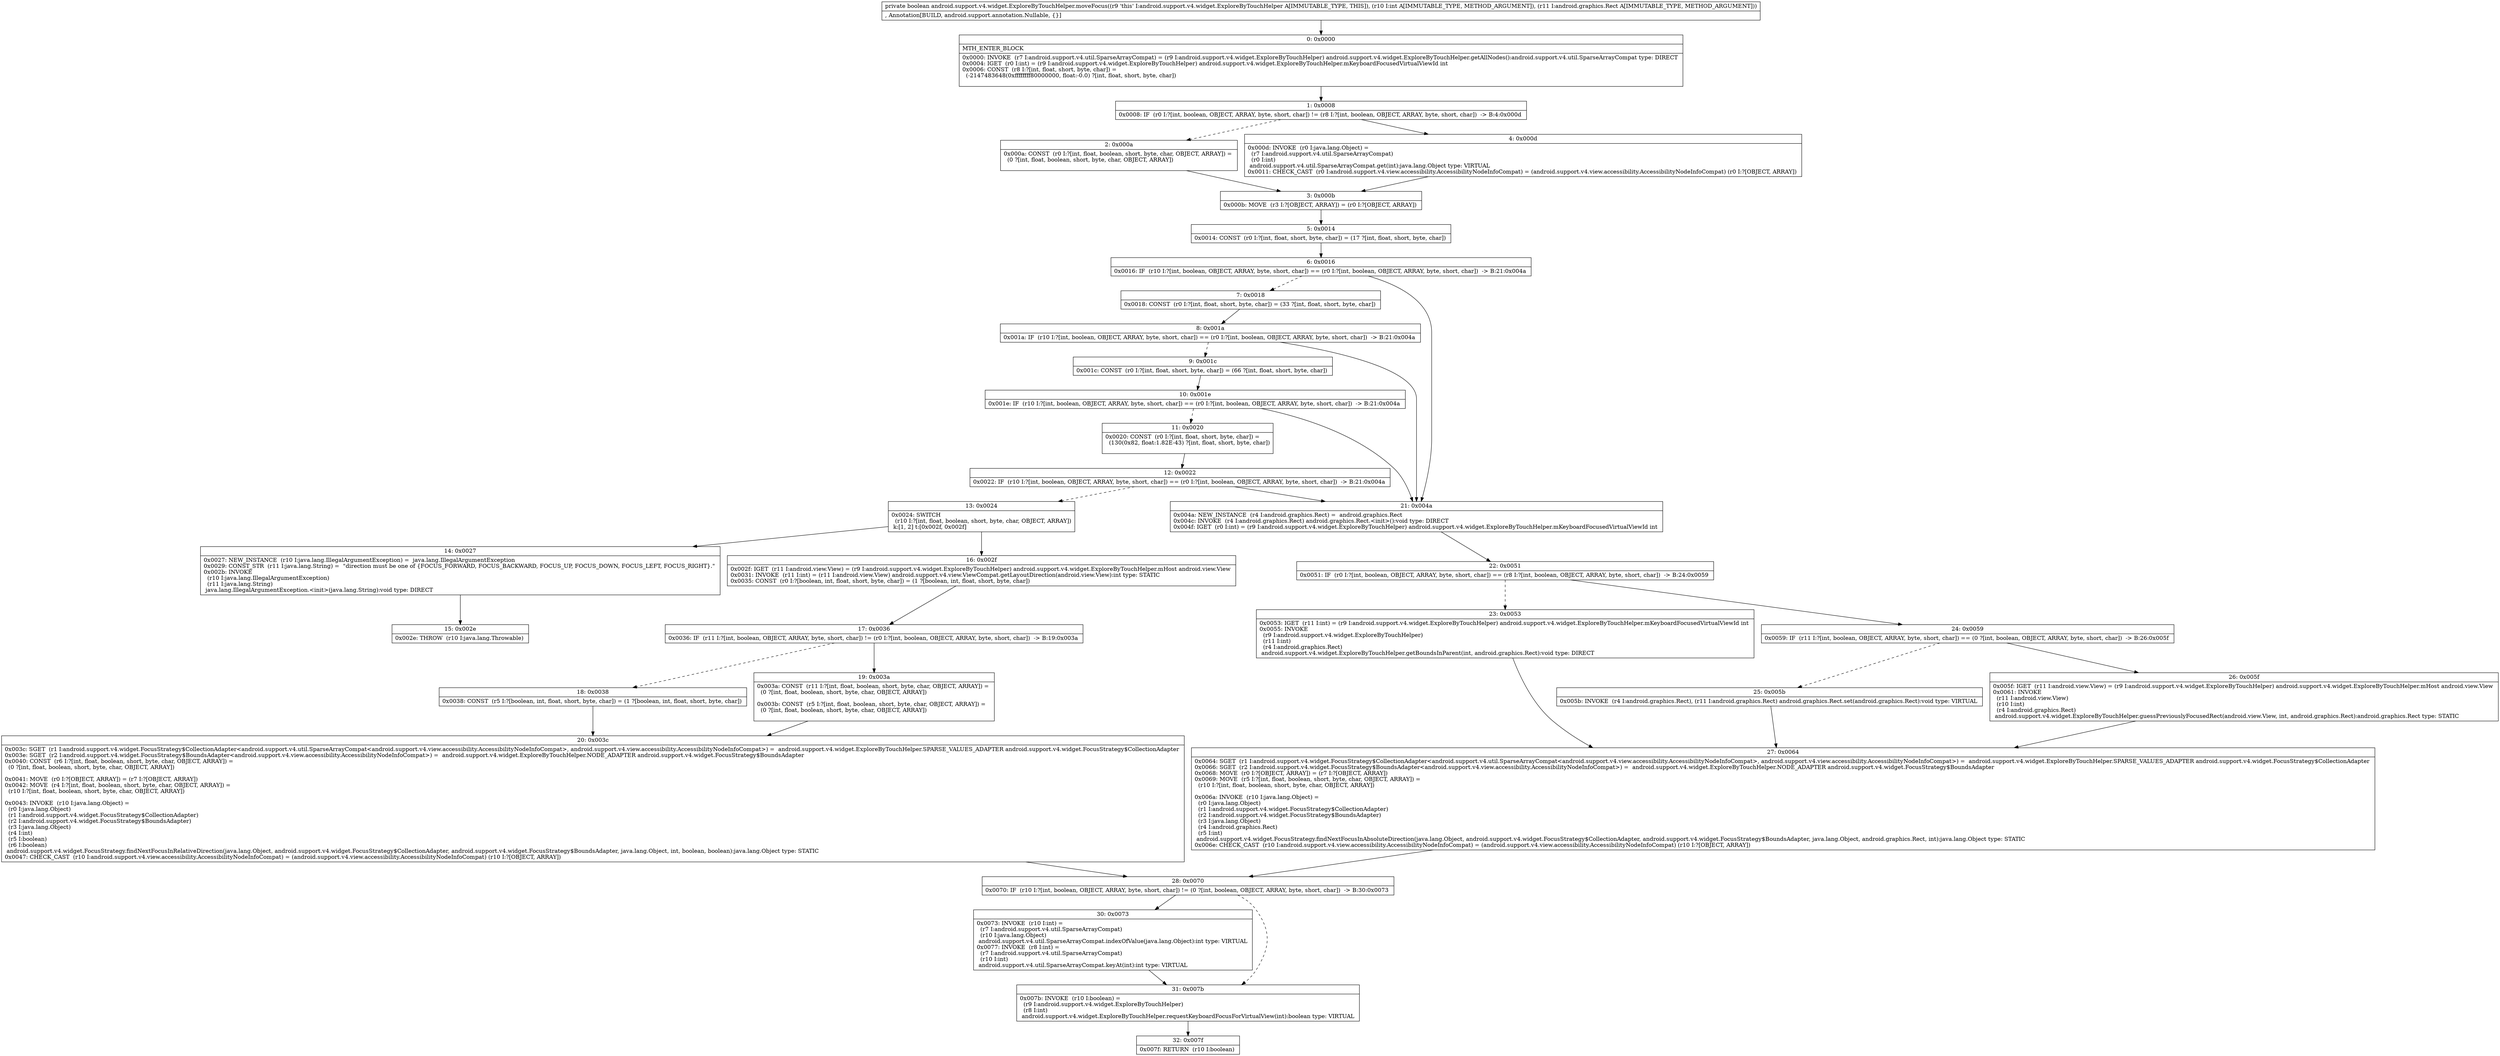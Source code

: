 digraph "CFG forandroid.support.v4.widget.ExploreByTouchHelper.moveFocus(ILandroid\/graphics\/Rect;)Z" {
Node_0 [shape=record,label="{0\:\ 0x0000|MTH_ENTER_BLOCK\l|0x0000: INVOKE  (r7 I:android.support.v4.util.SparseArrayCompat) = (r9 I:android.support.v4.widget.ExploreByTouchHelper) android.support.v4.widget.ExploreByTouchHelper.getAllNodes():android.support.v4.util.SparseArrayCompat type: DIRECT \l0x0004: IGET  (r0 I:int) = (r9 I:android.support.v4.widget.ExploreByTouchHelper) android.support.v4.widget.ExploreByTouchHelper.mKeyboardFocusedVirtualViewId int \l0x0006: CONST  (r8 I:?[int, float, short, byte, char]) = \l  (\-2147483648(0xffffffff80000000, float:\-0.0) ?[int, float, short, byte, char])\l \l}"];
Node_1 [shape=record,label="{1\:\ 0x0008|0x0008: IF  (r0 I:?[int, boolean, OBJECT, ARRAY, byte, short, char]) != (r8 I:?[int, boolean, OBJECT, ARRAY, byte, short, char])  \-\> B:4:0x000d \l}"];
Node_2 [shape=record,label="{2\:\ 0x000a|0x000a: CONST  (r0 I:?[int, float, boolean, short, byte, char, OBJECT, ARRAY]) = \l  (0 ?[int, float, boolean, short, byte, char, OBJECT, ARRAY])\l \l}"];
Node_3 [shape=record,label="{3\:\ 0x000b|0x000b: MOVE  (r3 I:?[OBJECT, ARRAY]) = (r0 I:?[OBJECT, ARRAY]) \l}"];
Node_4 [shape=record,label="{4\:\ 0x000d|0x000d: INVOKE  (r0 I:java.lang.Object) = \l  (r7 I:android.support.v4.util.SparseArrayCompat)\l  (r0 I:int)\l android.support.v4.util.SparseArrayCompat.get(int):java.lang.Object type: VIRTUAL \l0x0011: CHECK_CAST  (r0 I:android.support.v4.view.accessibility.AccessibilityNodeInfoCompat) = (android.support.v4.view.accessibility.AccessibilityNodeInfoCompat) (r0 I:?[OBJECT, ARRAY]) \l}"];
Node_5 [shape=record,label="{5\:\ 0x0014|0x0014: CONST  (r0 I:?[int, float, short, byte, char]) = (17 ?[int, float, short, byte, char]) \l}"];
Node_6 [shape=record,label="{6\:\ 0x0016|0x0016: IF  (r10 I:?[int, boolean, OBJECT, ARRAY, byte, short, char]) == (r0 I:?[int, boolean, OBJECT, ARRAY, byte, short, char])  \-\> B:21:0x004a \l}"];
Node_7 [shape=record,label="{7\:\ 0x0018|0x0018: CONST  (r0 I:?[int, float, short, byte, char]) = (33 ?[int, float, short, byte, char]) \l}"];
Node_8 [shape=record,label="{8\:\ 0x001a|0x001a: IF  (r10 I:?[int, boolean, OBJECT, ARRAY, byte, short, char]) == (r0 I:?[int, boolean, OBJECT, ARRAY, byte, short, char])  \-\> B:21:0x004a \l}"];
Node_9 [shape=record,label="{9\:\ 0x001c|0x001c: CONST  (r0 I:?[int, float, short, byte, char]) = (66 ?[int, float, short, byte, char]) \l}"];
Node_10 [shape=record,label="{10\:\ 0x001e|0x001e: IF  (r10 I:?[int, boolean, OBJECT, ARRAY, byte, short, char]) == (r0 I:?[int, boolean, OBJECT, ARRAY, byte, short, char])  \-\> B:21:0x004a \l}"];
Node_11 [shape=record,label="{11\:\ 0x0020|0x0020: CONST  (r0 I:?[int, float, short, byte, char]) = \l  (130(0x82, float:1.82E\-43) ?[int, float, short, byte, char])\l \l}"];
Node_12 [shape=record,label="{12\:\ 0x0022|0x0022: IF  (r10 I:?[int, boolean, OBJECT, ARRAY, byte, short, char]) == (r0 I:?[int, boolean, OBJECT, ARRAY, byte, short, char])  \-\> B:21:0x004a \l}"];
Node_13 [shape=record,label="{13\:\ 0x0024|0x0024: SWITCH  \l  (r10 I:?[int, float, boolean, short, byte, char, OBJECT, ARRAY])\l k:[1, 2] t:[0x002f, 0x002f] \l}"];
Node_14 [shape=record,label="{14\:\ 0x0027|0x0027: NEW_INSTANCE  (r10 I:java.lang.IllegalArgumentException) =  java.lang.IllegalArgumentException \l0x0029: CONST_STR  (r11 I:java.lang.String) =  \"direction must be one of \{FOCUS_FORWARD, FOCUS_BACKWARD, FOCUS_UP, FOCUS_DOWN, FOCUS_LEFT, FOCUS_RIGHT\}.\" \l0x002b: INVOKE  \l  (r10 I:java.lang.IllegalArgumentException)\l  (r11 I:java.lang.String)\l java.lang.IllegalArgumentException.\<init\>(java.lang.String):void type: DIRECT \l}"];
Node_15 [shape=record,label="{15\:\ 0x002e|0x002e: THROW  (r10 I:java.lang.Throwable) \l}"];
Node_16 [shape=record,label="{16\:\ 0x002f|0x002f: IGET  (r11 I:android.view.View) = (r9 I:android.support.v4.widget.ExploreByTouchHelper) android.support.v4.widget.ExploreByTouchHelper.mHost android.view.View \l0x0031: INVOKE  (r11 I:int) = (r11 I:android.view.View) android.support.v4.view.ViewCompat.getLayoutDirection(android.view.View):int type: STATIC \l0x0035: CONST  (r0 I:?[boolean, int, float, short, byte, char]) = (1 ?[boolean, int, float, short, byte, char]) \l}"];
Node_17 [shape=record,label="{17\:\ 0x0036|0x0036: IF  (r11 I:?[int, boolean, OBJECT, ARRAY, byte, short, char]) != (r0 I:?[int, boolean, OBJECT, ARRAY, byte, short, char])  \-\> B:19:0x003a \l}"];
Node_18 [shape=record,label="{18\:\ 0x0038|0x0038: CONST  (r5 I:?[boolean, int, float, short, byte, char]) = (1 ?[boolean, int, float, short, byte, char]) \l}"];
Node_19 [shape=record,label="{19\:\ 0x003a|0x003a: CONST  (r11 I:?[int, float, boolean, short, byte, char, OBJECT, ARRAY]) = \l  (0 ?[int, float, boolean, short, byte, char, OBJECT, ARRAY])\l \l0x003b: CONST  (r5 I:?[int, float, boolean, short, byte, char, OBJECT, ARRAY]) = \l  (0 ?[int, float, boolean, short, byte, char, OBJECT, ARRAY])\l \l}"];
Node_20 [shape=record,label="{20\:\ 0x003c|0x003c: SGET  (r1 I:android.support.v4.widget.FocusStrategy$CollectionAdapter\<android.support.v4.util.SparseArrayCompat\<android.support.v4.view.accessibility.AccessibilityNodeInfoCompat\>, android.support.v4.view.accessibility.AccessibilityNodeInfoCompat\>) =  android.support.v4.widget.ExploreByTouchHelper.SPARSE_VALUES_ADAPTER android.support.v4.widget.FocusStrategy$CollectionAdapter \l0x003e: SGET  (r2 I:android.support.v4.widget.FocusStrategy$BoundsAdapter\<android.support.v4.view.accessibility.AccessibilityNodeInfoCompat\>) =  android.support.v4.widget.ExploreByTouchHelper.NODE_ADAPTER android.support.v4.widget.FocusStrategy$BoundsAdapter \l0x0040: CONST  (r6 I:?[int, float, boolean, short, byte, char, OBJECT, ARRAY]) = \l  (0 ?[int, float, boolean, short, byte, char, OBJECT, ARRAY])\l \l0x0041: MOVE  (r0 I:?[OBJECT, ARRAY]) = (r7 I:?[OBJECT, ARRAY]) \l0x0042: MOVE  (r4 I:?[int, float, boolean, short, byte, char, OBJECT, ARRAY]) = \l  (r10 I:?[int, float, boolean, short, byte, char, OBJECT, ARRAY])\l \l0x0043: INVOKE  (r10 I:java.lang.Object) = \l  (r0 I:java.lang.Object)\l  (r1 I:android.support.v4.widget.FocusStrategy$CollectionAdapter)\l  (r2 I:android.support.v4.widget.FocusStrategy$BoundsAdapter)\l  (r3 I:java.lang.Object)\l  (r4 I:int)\l  (r5 I:boolean)\l  (r6 I:boolean)\l android.support.v4.widget.FocusStrategy.findNextFocusInRelativeDirection(java.lang.Object, android.support.v4.widget.FocusStrategy$CollectionAdapter, android.support.v4.widget.FocusStrategy$BoundsAdapter, java.lang.Object, int, boolean, boolean):java.lang.Object type: STATIC \l0x0047: CHECK_CAST  (r10 I:android.support.v4.view.accessibility.AccessibilityNodeInfoCompat) = (android.support.v4.view.accessibility.AccessibilityNodeInfoCompat) (r10 I:?[OBJECT, ARRAY]) \l}"];
Node_21 [shape=record,label="{21\:\ 0x004a|0x004a: NEW_INSTANCE  (r4 I:android.graphics.Rect) =  android.graphics.Rect \l0x004c: INVOKE  (r4 I:android.graphics.Rect) android.graphics.Rect.\<init\>():void type: DIRECT \l0x004f: IGET  (r0 I:int) = (r9 I:android.support.v4.widget.ExploreByTouchHelper) android.support.v4.widget.ExploreByTouchHelper.mKeyboardFocusedVirtualViewId int \l}"];
Node_22 [shape=record,label="{22\:\ 0x0051|0x0051: IF  (r0 I:?[int, boolean, OBJECT, ARRAY, byte, short, char]) == (r8 I:?[int, boolean, OBJECT, ARRAY, byte, short, char])  \-\> B:24:0x0059 \l}"];
Node_23 [shape=record,label="{23\:\ 0x0053|0x0053: IGET  (r11 I:int) = (r9 I:android.support.v4.widget.ExploreByTouchHelper) android.support.v4.widget.ExploreByTouchHelper.mKeyboardFocusedVirtualViewId int \l0x0055: INVOKE  \l  (r9 I:android.support.v4.widget.ExploreByTouchHelper)\l  (r11 I:int)\l  (r4 I:android.graphics.Rect)\l android.support.v4.widget.ExploreByTouchHelper.getBoundsInParent(int, android.graphics.Rect):void type: DIRECT \l}"];
Node_24 [shape=record,label="{24\:\ 0x0059|0x0059: IF  (r11 I:?[int, boolean, OBJECT, ARRAY, byte, short, char]) == (0 ?[int, boolean, OBJECT, ARRAY, byte, short, char])  \-\> B:26:0x005f \l}"];
Node_25 [shape=record,label="{25\:\ 0x005b|0x005b: INVOKE  (r4 I:android.graphics.Rect), (r11 I:android.graphics.Rect) android.graphics.Rect.set(android.graphics.Rect):void type: VIRTUAL \l}"];
Node_26 [shape=record,label="{26\:\ 0x005f|0x005f: IGET  (r11 I:android.view.View) = (r9 I:android.support.v4.widget.ExploreByTouchHelper) android.support.v4.widget.ExploreByTouchHelper.mHost android.view.View \l0x0061: INVOKE  \l  (r11 I:android.view.View)\l  (r10 I:int)\l  (r4 I:android.graphics.Rect)\l android.support.v4.widget.ExploreByTouchHelper.guessPreviouslyFocusedRect(android.view.View, int, android.graphics.Rect):android.graphics.Rect type: STATIC \l}"];
Node_27 [shape=record,label="{27\:\ 0x0064|0x0064: SGET  (r1 I:android.support.v4.widget.FocusStrategy$CollectionAdapter\<android.support.v4.util.SparseArrayCompat\<android.support.v4.view.accessibility.AccessibilityNodeInfoCompat\>, android.support.v4.view.accessibility.AccessibilityNodeInfoCompat\>) =  android.support.v4.widget.ExploreByTouchHelper.SPARSE_VALUES_ADAPTER android.support.v4.widget.FocusStrategy$CollectionAdapter \l0x0066: SGET  (r2 I:android.support.v4.widget.FocusStrategy$BoundsAdapter\<android.support.v4.view.accessibility.AccessibilityNodeInfoCompat\>) =  android.support.v4.widget.ExploreByTouchHelper.NODE_ADAPTER android.support.v4.widget.FocusStrategy$BoundsAdapter \l0x0068: MOVE  (r0 I:?[OBJECT, ARRAY]) = (r7 I:?[OBJECT, ARRAY]) \l0x0069: MOVE  (r5 I:?[int, float, boolean, short, byte, char, OBJECT, ARRAY]) = \l  (r10 I:?[int, float, boolean, short, byte, char, OBJECT, ARRAY])\l \l0x006a: INVOKE  (r10 I:java.lang.Object) = \l  (r0 I:java.lang.Object)\l  (r1 I:android.support.v4.widget.FocusStrategy$CollectionAdapter)\l  (r2 I:android.support.v4.widget.FocusStrategy$BoundsAdapter)\l  (r3 I:java.lang.Object)\l  (r4 I:android.graphics.Rect)\l  (r5 I:int)\l android.support.v4.widget.FocusStrategy.findNextFocusInAbsoluteDirection(java.lang.Object, android.support.v4.widget.FocusStrategy$CollectionAdapter, android.support.v4.widget.FocusStrategy$BoundsAdapter, java.lang.Object, android.graphics.Rect, int):java.lang.Object type: STATIC \l0x006e: CHECK_CAST  (r10 I:android.support.v4.view.accessibility.AccessibilityNodeInfoCompat) = (android.support.v4.view.accessibility.AccessibilityNodeInfoCompat) (r10 I:?[OBJECT, ARRAY]) \l}"];
Node_28 [shape=record,label="{28\:\ 0x0070|0x0070: IF  (r10 I:?[int, boolean, OBJECT, ARRAY, byte, short, char]) != (0 ?[int, boolean, OBJECT, ARRAY, byte, short, char])  \-\> B:30:0x0073 \l}"];
Node_30 [shape=record,label="{30\:\ 0x0073|0x0073: INVOKE  (r10 I:int) = \l  (r7 I:android.support.v4.util.SparseArrayCompat)\l  (r10 I:java.lang.Object)\l android.support.v4.util.SparseArrayCompat.indexOfValue(java.lang.Object):int type: VIRTUAL \l0x0077: INVOKE  (r8 I:int) = \l  (r7 I:android.support.v4.util.SparseArrayCompat)\l  (r10 I:int)\l android.support.v4.util.SparseArrayCompat.keyAt(int):int type: VIRTUAL \l}"];
Node_31 [shape=record,label="{31\:\ 0x007b|0x007b: INVOKE  (r10 I:boolean) = \l  (r9 I:android.support.v4.widget.ExploreByTouchHelper)\l  (r8 I:int)\l android.support.v4.widget.ExploreByTouchHelper.requestKeyboardFocusForVirtualView(int):boolean type: VIRTUAL \l}"];
Node_32 [shape=record,label="{32\:\ 0x007f|0x007f: RETURN  (r10 I:boolean) \l}"];
MethodNode[shape=record,label="{private boolean android.support.v4.widget.ExploreByTouchHelper.moveFocus((r9 'this' I:android.support.v4.widget.ExploreByTouchHelper A[IMMUTABLE_TYPE, THIS]), (r10 I:int A[IMMUTABLE_TYPE, METHOD_ARGUMENT]), (r11 I:android.graphics.Rect A[IMMUTABLE_TYPE, METHOD_ARGUMENT]))  | , Annotation[BUILD, android.support.annotation.Nullable, \{\}]\l}"];
MethodNode -> Node_0;
Node_0 -> Node_1;
Node_1 -> Node_2[style=dashed];
Node_1 -> Node_4;
Node_2 -> Node_3;
Node_3 -> Node_5;
Node_4 -> Node_3;
Node_5 -> Node_6;
Node_6 -> Node_7[style=dashed];
Node_6 -> Node_21;
Node_7 -> Node_8;
Node_8 -> Node_9[style=dashed];
Node_8 -> Node_21;
Node_9 -> Node_10;
Node_10 -> Node_11[style=dashed];
Node_10 -> Node_21;
Node_11 -> Node_12;
Node_12 -> Node_13[style=dashed];
Node_12 -> Node_21;
Node_13 -> Node_14;
Node_13 -> Node_16;
Node_14 -> Node_15;
Node_16 -> Node_17;
Node_17 -> Node_18[style=dashed];
Node_17 -> Node_19;
Node_18 -> Node_20;
Node_19 -> Node_20;
Node_20 -> Node_28;
Node_21 -> Node_22;
Node_22 -> Node_23[style=dashed];
Node_22 -> Node_24;
Node_23 -> Node_27;
Node_24 -> Node_25[style=dashed];
Node_24 -> Node_26;
Node_25 -> Node_27;
Node_26 -> Node_27;
Node_27 -> Node_28;
Node_28 -> Node_30;
Node_28 -> Node_31[style=dashed];
Node_30 -> Node_31;
Node_31 -> Node_32;
}


